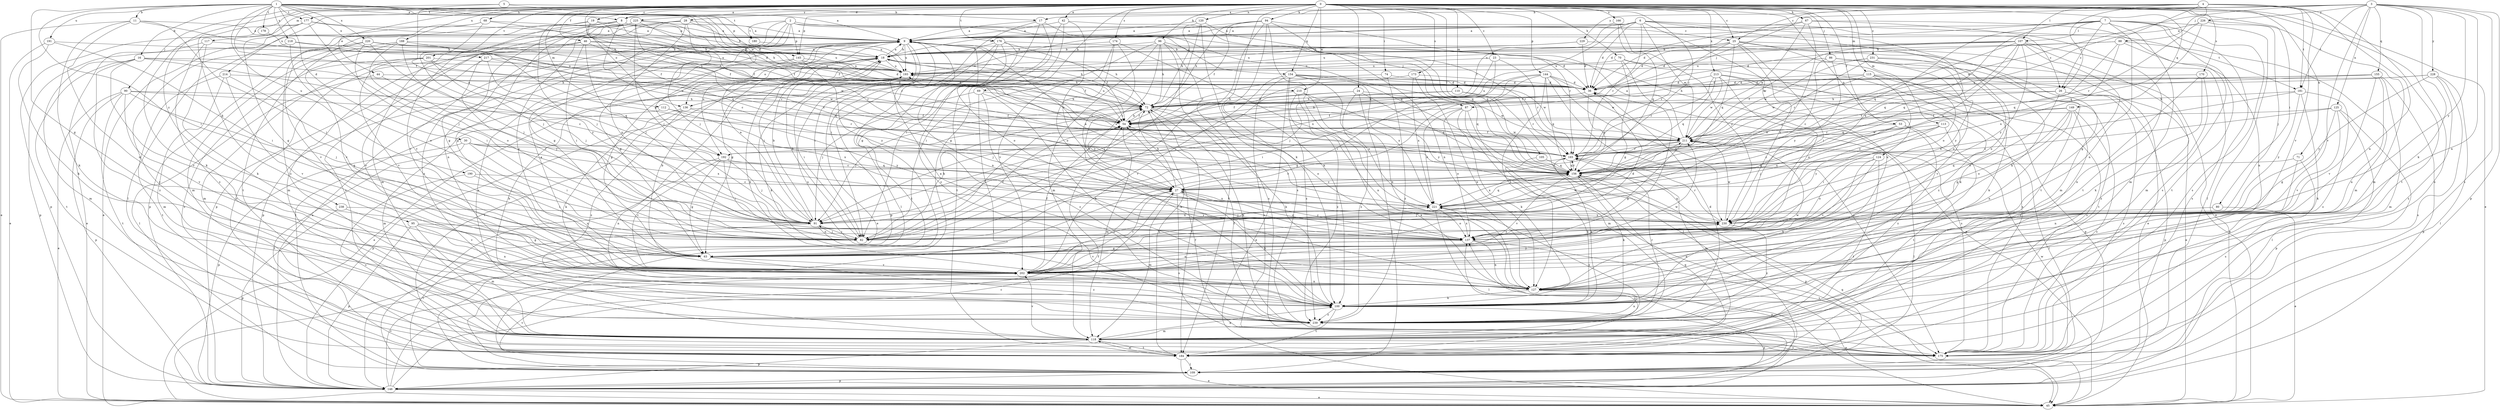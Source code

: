 strict digraph  {
0;
1;
2;
3;
4;
5;
6;
7;
8;
9;
11;
16;
17;
18;
19;
23;
24;
25;
26;
27;
28;
30;
36;
42;
44;
45;
46;
53;
54;
63;
67;
68;
69;
70;
71;
72;
74;
80;
82;
86;
87;
88;
90;
91;
94;
95;
96;
100;
105;
107;
109;
110;
112;
113;
115;
117;
118;
120;
124;
125;
127;
136;
137;
144;
145;
146;
149;
154;
155;
156;
165;
166;
170;
173;
174;
175;
176;
177;
178;
180;
181;
184;
188;
190;
191;
192;
193;
201;
202;
210;
211;
213;
214;
217;
218;
220;
221;
225;
226;
228;
229;
230;
231;
238;
239;
0 -> 8  [label=a];
0 -> 19  [label=c];
0 -> 23  [label=c];
0 -> 24  [label=c];
0 -> 25  [label=c];
0 -> 28  [label=d];
0 -> 42  [label=e];
0 -> 44  [label=e];
0 -> 45  [label=e];
0 -> 46  [label=f];
0 -> 53  [label=f];
0 -> 67  [label=h];
0 -> 68  [label=h];
0 -> 69  [label=h];
0 -> 70  [label=h];
0 -> 71  [label=h];
0 -> 74  [label=i];
0 -> 80  [label=i];
0 -> 86  [label=j];
0 -> 94  [label=k];
0 -> 95  [label=k];
0 -> 96  [label=k];
0 -> 100  [label=k];
0 -> 105  [label=l];
0 -> 110  [label=m];
0 -> 112  [label=m];
0 -> 113  [label=m];
0 -> 115  [label=m];
0 -> 117  [label=m];
0 -> 120  [label=n];
0 -> 124  [label=n];
0 -> 136  [label=o];
0 -> 144  [label=p];
0 -> 149  [label=q];
0 -> 154  [label=q];
0 -> 165  [label=r];
0 -> 166  [label=s];
0 -> 170  [label=s];
0 -> 173  [label=s];
0 -> 174  [label=s];
0 -> 175  [label=s];
0 -> 176  [label=t];
0 -> 177  [label=t];
0 -> 188  [label=u];
0 -> 201  [label=v];
0 -> 210  [label=w];
0 -> 213  [label=x];
0 -> 214  [label=x];
0 -> 225  [label=y];
0 -> 231  [label=z];
0 -> 238  [label=z];
1 -> 8  [label=a];
1 -> 11  [label=b];
1 -> 16  [label=b];
1 -> 30  [label=d];
1 -> 36  [label=d];
1 -> 54  [label=f];
1 -> 63  [label=g];
1 -> 72  [label=h];
1 -> 82  [label=i];
1 -> 145  [label=p];
1 -> 177  [label=t];
1 -> 178  [label=t];
1 -> 180  [label=t];
1 -> 190  [label=u];
1 -> 191  [label=u];
1 -> 210  [label=w];
1 -> 217  [label=x];
1 -> 218  [label=x];
1 -> 220  [label=x];
2 -> 25  [label=c];
2 -> 63  [label=g];
2 -> 87  [label=j];
2 -> 145  [label=p];
2 -> 154  [label=q];
2 -> 180  [label=t];
2 -> 181  [label=t];
2 -> 192  [label=u];
2 -> 202  [label=v];
2 -> 239  [label=z];
3 -> 87  [label=j];
3 -> 100  [label=k];
3 -> 125  [label=n];
3 -> 127  [label=n];
3 -> 145  [label=p];
3 -> 146  [label=p];
3 -> 155  [label=q];
3 -> 175  [label=s];
3 -> 181  [label=t];
3 -> 202  [label=v];
3 -> 211  [label=w];
3 -> 226  [label=y];
3 -> 228  [label=y];
3 -> 229  [label=y];
3 -> 230  [label=y];
4 -> 8  [label=a];
4 -> 17  [label=b];
4 -> 25  [label=c];
4 -> 26  [label=c];
4 -> 88  [label=j];
4 -> 107  [label=l];
4 -> 127  [label=n];
4 -> 181  [label=t];
4 -> 184  [label=t];
4 -> 192  [label=u];
4 -> 202  [label=v];
5 -> 9  [label=a];
5 -> 17  [label=b];
5 -> 90  [label=j];
5 -> 192  [label=u];
6 -> 9  [label=a];
6 -> 26  [label=c];
6 -> 36  [label=d];
6 -> 54  [label=f];
6 -> 100  [label=k];
6 -> 127  [label=n];
6 -> 136  [label=o];
6 -> 165  [label=r];
6 -> 184  [label=t];
6 -> 192  [label=u];
6 -> 211  [label=w];
7 -> 18  [label=b];
7 -> 26  [label=c];
7 -> 36  [label=d];
7 -> 45  [label=e];
7 -> 107  [label=l];
7 -> 109  [label=l];
7 -> 118  [label=m];
7 -> 127  [label=n];
7 -> 156  [label=q];
7 -> 175  [label=s];
7 -> 184  [label=t];
7 -> 221  [label=x];
8 -> 9  [label=a];
8 -> 18  [label=b];
8 -> 27  [label=c];
8 -> 63  [label=g];
8 -> 146  [label=p];
8 -> 165  [label=r];
8 -> 202  [label=v];
9 -> 18  [label=b];
9 -> 45  [label=e];
9 -> 63  [label=g];
9 -> 72  [label=h];
9 -> 82  [label=i];
9 -> 127  [label=n];
9 -> 136  [label=o];
9 -> 137  [label=o];
9 -> 146  [label=p];
9 -> 192  [label=u];
9 -> 193  [label=u];
11 -> 9  [label=a];
11 -> 45  [label=e];
11 -> 54  [label=f];
11 -> 82  [label=i];
11 -> 100  [label=k];
11 -> 127  [label=n];
16 -> 27  [label=c];
16 -> 72  [label=h];
16 -> 118  [label=m];
16 -> 184  [label=t];
16 -> 193  [label=u];
16 -> 202  [label=v];
16 -> 239  [label=z];
17 -> 9  [label=a];
17 -> 63  [label=g];
17 -> 82  [label=i];
17 -> 156  [label=q];
17 -> 184  [label=t];
18 -> 9  [label=a];
18 -> 54  [label=f];
18 -> 63  [label=g];
18 -> 72  [label=h];
18 -> 91  [label=j];
18 -> 193  [label=u];
19 -> 9  [label=a];
19 -> 54  [label=f];
19 -> 91  [label=j];
19 -> 156  [label=q];
19 -> 193  [label=u];
19 -> 239  [label=z];
23 -> 45  [label=e];
23 -> 82  [label=i];
23 -> 91  [label=j];
23 -> 165  [label=r];
23 -> 193  [label=u];
24 -> 72  [label=h];
24 -> 91  [label=j];
24 -> 109  [label=l];
24 -> 156  [label=q];
24 -> 211  [label=w];
24 -> 239  [label=z];
25 -> 18  [label=b];
25 -> 36  [label=d];
25 -> 45  [label=e];
25 -> 82  [label=i];
25 -> 118  [label=m];
25 -> 137  [label=o];
25 -> 156  [label=q];
25 -> 165  [label=r];
25 -> 193  [label=u];
25 -> 230  [label=y];
26 -> 72  [label=h];
26 -> 137  [label=o];
26 -> 146  [label=p];
26 -> 156  [label=q];
26 -> 175  [label=s];
27 -> 72  [label=h];
27 -> 100  [label=k];
27 -> 118  [label=m];
27 -> 137  [label=o];
27 -> 165  [label=r];
27 -> 175  [label=s];
27 -> 202  [label=v];
27 -> 221  [label=x];
28 -> 9  [label=a];
28 -> 91  [label=j];
28 -> 127  [label=n];
28 -> 137  [label=o];
28 -> 146  [label=p];
28 -> 193  [label=u];
28 -> 202  [label=v];
30 -> 27  [label=c];
30 -> 82  [label=i];
30 -> 146  [label=p];
30 -> 165  [label=r];
30 -> 184  [label=t];
30 -> 221  [label=x];
36 -> 72  [label=h];
36 -> 156  [label=q];
36 -> 175  [label=s];
42 -> 9  [label=a];
42 -> 27  [label=c];
42 -> 63  [label=g];
42 -> 82  [label=i];
42 -> 156  [label=q];
44 -> 36  [label=d];
44 -> 91  [label=j];
44 -> 109  [label=l];
45 -> 156  [label=q];
46 -> 18  [label=b];
46 -> 82  [label=i];
46 -> 91  [label=j];
46 -> 118  [label=m];
46 -> 165  [label=r];
46 -> 175  [label=s];
46 -> 193  [label=u];
53 -> 27  [label=c];
53 -> 109  [label=l];
53 -> 211  [label=w];
53 -> 221  [label=x];
53 -> 239  [label=z];
54 -> 72  [label=h];
54 -> 82  [label=i];
54 -> 118  [label=m];
54 -> 211  [label=w];
63 -> 36  [label=d];
63 -> 202  [label=v];
63 -> 239  [label=z];
67 -> 9  [label=a];
67 -> 36  [label=d];
67 -> 91  [label=j];
67 -> 175  [label=s];
67 -> 184  [label=t];
67 -> 211  [label=w];
68 -> 9  [label=a];
68 -> 45  [label=e];
68 -> 54  [label=f];
68 -> 91  [label=j];
68 -> 109  [label=l];
69 -> 72  [label=h];
69 -> 91  [label=j];
69 -> 100  [label=k];
69 -> 109  [label=l];
69 -> 239  [label=z];
70 -> 63  [label=g];
70 -> 175  [label=s];
70 -> 193  [label=u];
70 -> 202  [label=v];
70 -> 239  [label=z];
71 -> 127  [label=n];
71 -> 156  [label=q];
71 -> 175  [label=s];
72 -> 54  [label=f];
72 -> 91  [label=j];
72 -> 100  [label=k];
72 -> 137  [label=o];
72 -> 184  [label=t];
72 -> 193  [label=u];
74 -> 36  [label=d];
74 -> 54  [label=f];
74 -> 239  [label=z];
80 -> 45  [label=e];
80 -> 91  [label=j];
82 -> 18  [label=b];
82 -> 54  [label=f];
82 -> 72  [label=h];
82 -> 91  [label=j];
82 -> 211  [label=w];
86 -> 27  [label=c];
86 -> 100  [label=k];
86 -> 137  [label=o];
86 -> 184  [label=t];
86 -> 193  [label=u];
86 -> 230  [label=y];
87 -> 45  [label=e];
87 -> 54  [label=f];
87 -> 100  [label=k];
87 -> 118  [label=m];
87 -> 137  [label=o];
87 -> 221  [label=x];
88 -> 18  [label=b];
88 -> 36  [label=d];
88 -> 118  [label=m];
88 -> 127  [label=n];
88 -> 156  [label=q];
88 -> 221  [label=x];
90 -> 45  [label=e];
90 -> 72  [label=h];
90 -> 91  [label=j];
90 -> 146  [label=p];
90 -> 165  [label=r];
90 -> 184  [label=t];
90 -> 202  [label=v];
91 -> 9  [label=a];
91 -> 18  [label=b];
91 -> 82  [label=i];
91 -> 109  [label=l];
91 -> 127  [label=n];
91 -> 221  [label=x];
94 -> 9  [label=a];
94 -> 45  [label=e];
94 -> 54  [label=f];
94 -> 72  [label=h];
94 -> 82  [label=i];
94 -> 100  [label=k];
94 -> 127  [label=n];
94 -> 165  [label=r];
95 -> 63  [label=g];
95 -> 118  [label=m];
95 -> 127  [label=n];
95 -> 137  [label=o];
95 -> 146  [label=p];
96 -> 18  [label=b];
96 -> 27  [label=c];
96 -> 72  [label=h];
96 -> 82  [label=i];
96 -> 118  [label=m];
96 -> 165  [label=r];
96 -> 175  [label=s];
96 -> 184  [label=t];
100 -> 9  [label=a];
100 -> 18  [label=b];
100 -> 72  [label=h];
100 -> 146  [label=p];
100 -> 184  [label=t];
100 -> 239  [label=z];
105 -> 100  [label=k];
105 -> 156  [label=q];
107 -> 18  [label=b];
107 -> 27  [label=c];
107 -> 36  [label=d];
107 -> 63  [label=g];
107 -> 118  [label=m];
107 -> 156  [label=q];
107 -> 165  [label=r];
107 -> 175  [label=s];
107 -> 193  [label=u];
107 -> 211  [label=w];
107 -> 230  [label=y];
109 -> 146  [label=p];
109 -> 193  [label=u];
109 -> 202  [label=v];
109 -> 211  [label=w];
110 -> 54  [label=f];
110 -> 72  [label=h];
110 -> 109  [label=l];
110 -> 165  [label=r];
112 -> 54  [label=f];
112 -> 118  [label=m];
112 -> 221  [label=x];
113 -> 82  [label=i];
113 -> 91  [label=j];
113 -> 184  [label=t];
113 -> 211  [label=w];
113 -> 230  [label=y];
115 -> 36  [label=d];
115 -> 45  [label=e];
115 -> 54  [label=f];
115 -> 100  [label=k];
115 -> 175  [label=s];
115 -> 211  [label=w];
115 -> 230  [label=y];
117 -> 18  [label=b];
117 -> 45  [label=e];
117 -> 100  [label=k];
117 -> 239  [label=z];
118 -> 9  [label=a];
118 -> 18  [label=b];
118 -> 100  [label=k];
118 -> 146  [label=p];
118 -> 175  [label=s];
118 -> 184  [label=t];
118 -> 202  [label=v];
120 -> 9  [label=a];
120 -> 72  [label=h];
120 -> 82  [label=i];
120 -> 156  [label=q];
120 -> 175  [label=s];
124 -> 100  [label=k];
124 -> 137  [label=o];
124 -> 156  [label=q];
124 -> 184  [label=t];
124 -> 202  [label=v];
125 -> 27  [label=c];
125 -> 54  [label=f];
125 -> 63  [label=g];
125 -> 109  [label=l];
125 -> 146  [label=p];
125 -> 202  [label=v];
127 -> 45  [label=e];
127 -> 100  [label=k];
127 -> 193  [label=u];
127 -> 211  [label=w];
136 -> 54  [label=f];
136 -> 100  [label=k];
136 -> 146  [label=p];
136 -> 230  [label=y];
136 -> 239  [label=z];
137 -> 27  [label=c];
137 -> 63  [label=g];
137 -> 127  [label=n];
137 -> 175  [label=s];
137 -> 202  [label=v];
137 -> 221  [label=x];
144 -> 36  [label=d];
144 -> 63  [label=g];
144 -> 82  [label=i];
144 -> 91  [label=j];
144 -> 127  [label=n];
144 -> 156  [label=q];
144 -> 175  [label=s];
144 -> 211  [label=w];
144 -> 230  [label=y];
145 -> 36  [label=d];
145 -> 63  [label=g];
145 -> 109  [label=l];
145 -> 193  [label=u];
145 -> 230  [label=y];
146 -> 9  [label=a];
146 -> 27  [label=c];
146 -> 45  [label=e];
146 -> 54  [label=f];
146 -> 137  [label=o];
146 -> 202  [label=v];
149 -> 54  [label=f];
149 -> 63  [label=g];
149 -> 127  [label=n];
149 -> 137  [label=o];
149 -> 165  [label=r];
149 -> 175  [label=s];
149 -> 239  [label=z];
154 -> 36  [label=d];
154 -> 45  [label=e];
154 -> 127  [label=n];
154 -> 156  [label=q];
154 -> 175  [label=s];
154 -> 202  [label=v];
154 -> 211  [label=w];
154 -> 221  [label=x];
154 -> 239  [label=z];
155 -> 36  [label=d];
155 -> 54  [label=f];
155 -> 72  [label=h];
155 -> 118  [label=m];
155 -> 127  [label=n];
155 -> 146  [label=p];
155 -> 202  [label=v];
156 -> 27  [label=c];
156 -> 100  [label=k];
156 -> 146  [label=p];
156 -> 165  [label=r];
156 -> 193  [label=u];
156 -> 202  [label=v];
156 -> 221  [label=x];
165 -> 18  [label=b];
165 -> 100  [label=k];
165 -> 118  [label=m];
165 -> 156  [label=q];
166 -> 9  [label=a];
166 -> 156  [label=q];
166 -> 230  [label=y];
170 -> 36  [label=d];
170 -> 100  [label=k];
170 -> 127  [label=n];
170 -> 239  [label=z];
173 -> 36  [label=d];
173 -> 91  [label=j];
173 -> 127  [label=n];
173 -> 221  [label=x];
174 -> 18  [label=b];
174 -> 27  [label=c];
174 -> 137  [label=o];
174 -> 202  [label=v];
174 -> 221  [label=x];
175 -> 54  [label=f];
176 -> 18  [label=b];
176 -> 36  [label=d];
176 -> 54  [label=f];
176 -> 109  [label=l];
176 -> 146  [label=p];
176 -> 184  [label=t];
176 -> 239  [label=z];
177 -> 9  [label=a];
177 -> 36  [label=d];
177 -> 63  [label=g];
177 -> 91  [label=j];
177 -> 100  [label=k];
177 -> 146  [label=p];
178 -> 54  [label=f];
180 -> 72  [label=h];
181 -> 72  [label=h];
181 -> 100  [label=k];
181 -> 221  [label=x];
181 -> 230  [label=y];
181 -> 239  [label=z];
184 -> 45  [label=e];
184 -> 72  [label=h];
184 -> 109  [label=l];
184 -> 118  [label=m];
184 -> 137  [label=o];
184 -> 156  [label=q];
188 -> 18  [label=b];
188 -> 91  [label=j];
188 -> 118  [label=m];
188 -> 137  [label=o];
188 -> 156  [label=q];
188 -> 202  [label=v];
190 -> 27  [label=c];
190 -> 82  [label=i];
190 -> 175  [label=s];
191 -> 18  [label=b];
191 -> 45  [label=e];
191 -> 82  [label=i];
191 -> 100  [label=k];
192 -> 63  [label=g];
192 -> 82  [label=i];
192 -> 91  [label=j];
192 -> 127  [label=n];
192 -> 156  [label=q];
192 -> 202  [label=v];
193 -> 36  [label=d];
193 -> 45  [label=e];
193 -> 82  [label=i];
193 -> 100  [label=k];
193 -> 184  [label=t];
193 -> 230  [label=y];
201 -> 91  [label=j];
201 -> 118  [label=m];
201 -> 156  [label=q];
201 -> 175  [label=s];
201 -> 193  [label=u];
201 -> 202  [label=v];
202 -> 9  [label=a];
202 -> 18  [label=b];
202 -> 27  [label=c];
202 -> 54  [label=f];
202 -> 127  [label=n];
202 -> 211  [label=w];
202 -> 230  [label=y];
210 -> 72  [label=h];
210 -> 127  [label=n];
210 -> 221  [label=x];
210 -> 230  [label=y];
210 -> 239  [label=z];
211 -> 9  [label=a];
211 -> 27  [label=c];
211 -> 54  [label=f];
211 -> 63  [label=g];
211 -> 109  [label=l];
211 -> 165  [label=r];
213 -> 36  [label=d];
213 -> 137  [label=o];
213 -> 146  [label=p];
213 -> 156  [label=q];
213 -> 165  [label=r];
213 -> 202  [label=v];
213 -> 211  [label=w];
214 -> 36  [label=d];
214 -> 63  [label=g];
214 -> 118  [label=m];
214 -> 184  [label=t];
214 -> 202  [label=v];
217 -> 82  [label=i];
217 -> 156  [label=q];
217 -> 193  [label=u];
217 -> 202  [label=v];
217 -> 211  [label=w];
218 -> 18  [label=b];
218 -> 36  [label=d];
218 -> 137  [label=o];
218 -> 146  [label=p];
220 -> 18  [label=b];
220 -> 82  [label=i];
220 -> 165  [label=r];
220 -> 193  [label=u];
220 -> 202  [label=v];
220 -> 211  [label=w];
220 -> 230  [label=y];
220 -> 239  [label=z];
221 -> 9  [label=a];
221 -> 91  [label=j];
221 -> 109  [label=l];
221 -> 137  [label=o];
221 -> 156  [label=q];
221 -> 230  [label=y];
225 -> 9  [label=a];
225 -> 27  [label=c];
225 -> 54  [label=f];
225 -> 63  [label=g];
225 -> 91  [label=j];
225 -> 118  [label=m];
225 -> 175  [label=s];
225 -> 184  [label=t];
225 -> 211  [label=w];
226 -> 9  [label=a];
226 -> 91  [label=j];
226 -> 118  [label=m];
226 -> 156  [label=q];
226 -> 165  [label=r];
228 -> 36  [label=d];
228 -> 72  [label=h];
228 -> 109  [label=l];
228 -> 175  [label=s];
228 -> 230  [label=y];
228 -> 239  [label=z];
229 -> 18  [label=b];
229 -> 36  [label=d];
229 -> 156  [label=q];
229 -> 193  [label=u];
230 -> 137  [label=o];
230 -> 156  [label=q];
230 -> 165  [label=r];
230 -> 211  [label=w];
230 -> 239  [label=z];
231 -> 45  [label=e];
231 -> 137  [label=o];
231 -> 165  [label=r];
231 -> 193  [label=u];
231 -> 211  [label=w];
231 -> 230  [label=y];
238 -> 146  [label=p];
238 -> 202  [label=v];
238 -> 230  [label=y];
239 -> 36  [label=d];
239 -> 54  [label=f];
239 -> 72  [label=h];
239 -> 118  [label=m];
239 -> 127  [label=n];
239 -> 165  [label=r];
239 -> 221  [label=x];
}
